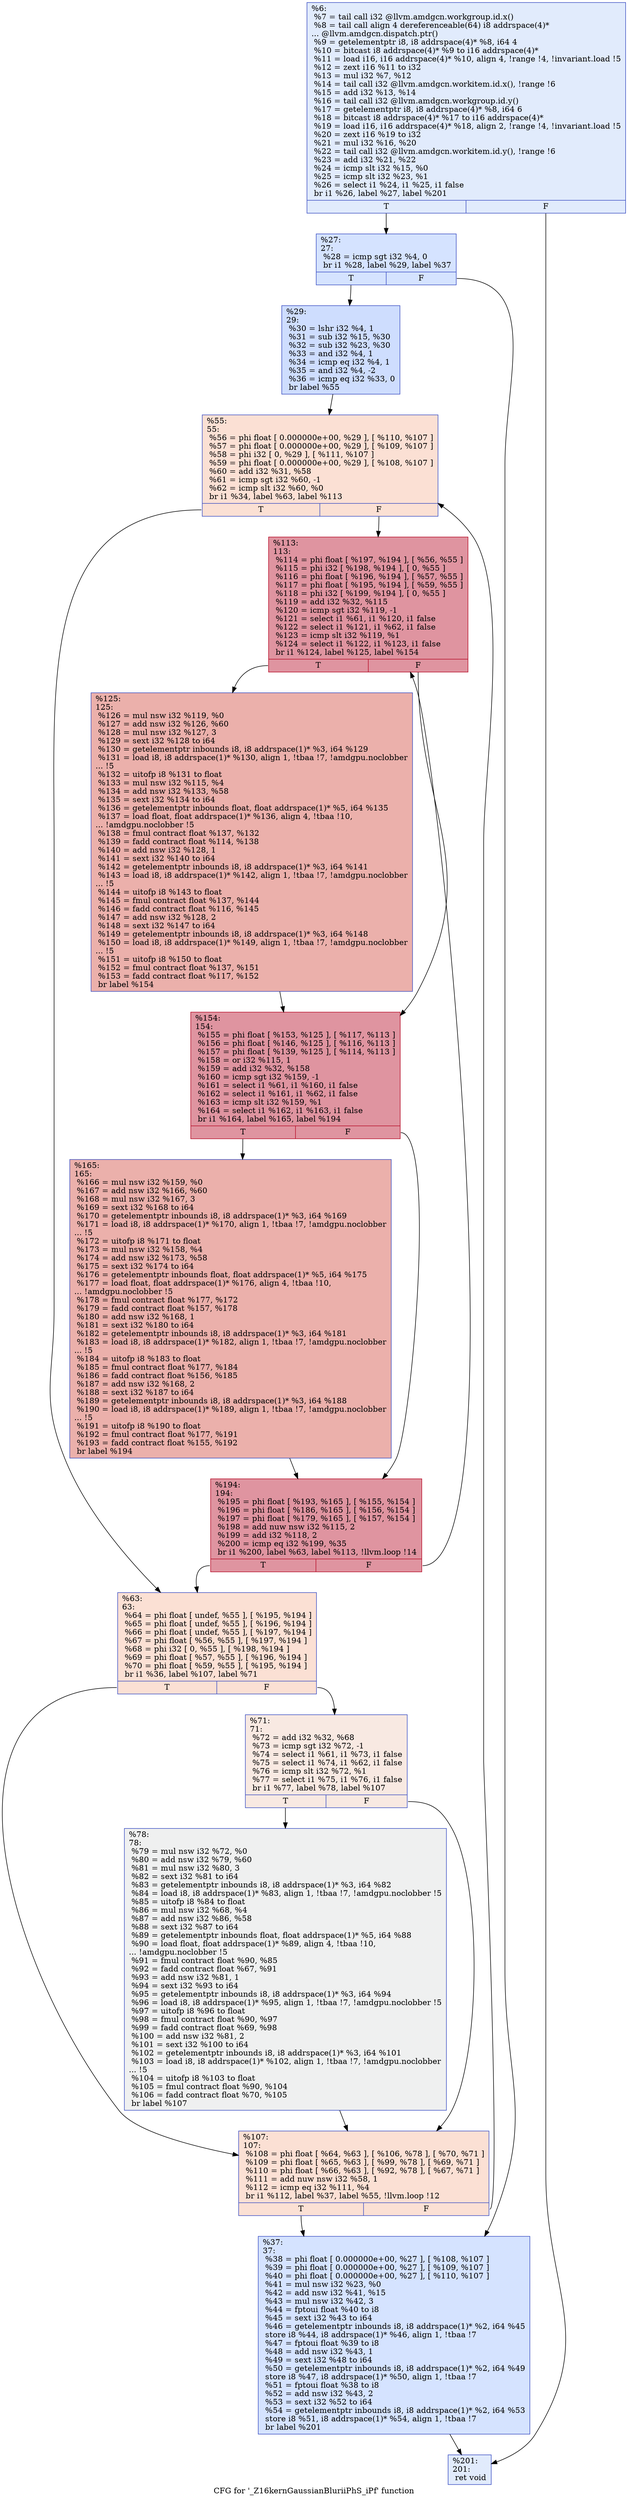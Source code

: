 digraph "CFG for '_Z16kernGaussianBluriiPhS_iPf' function" {
	label="CFG for '_Z16kernGaussianBluriiPhS_iPf' function";

	Node0x47912e0 [shape=record,color="#3d50c3ff", style=filled, fillcolor="#bbd1f870",label="{%6:\l  %7 = tail call i32 @llvm.amdgcn.workgroup.id.x()\l  %8 = tail call align 4 dereferenceable(64) i8 addrspace(4)*\l... @llvm.amdgcn.dispatch.ptr()\l  %9 = getelementptr i8, i8 addrspace(4)* %8, i64 4\l  %10 = bitcast i8 addrspace(4)* %9 to i16 addrspace(4)*\l  %11 = load i16, i16 addrspace(4)* %10, align 4, !range !4, !invariant.load !5\l  %12 = zext i16 %11 to i32\l  %13 = mul i32 %7, %12\l  %14 = tail call i32 @llvm.amdgcn.workitem.id.x(), !range !6\l  %15 = add i32 %13, %14\l  %16 = tail call i32 @llvm.amdgcn.workgroup.id.y()\l  %17 = getelementptr i8, i8 addrspace(4)* %8, i64 6\l  %18 = bitcast i8 addrspace(4)* %17 to i16 addrspace(4)*\l  %19 = load i16, i16 addrspace(4)* %18, align 2, !range !4, !invariant.load !5\l  %20 = zext i16 %19 to i32\l  %21 = mul i32 %16, %20\l  %22 = tail call i32 @llvm.amdgcn.workitem.id.y(), !range !6\l  %23 = add i32 %21, %22\l  %24 = icmp slt i32 %15, %0\l  %25 = icmp slt i32 %23, %1\l  %26 = select i1 %24, i1 %25, i1 false\l  br i1 %26, label %27, label %201\l|{<s0>T|<s1>F}}"];
	Node0x47912e0:s0 -> Node0x4794d60;
	Node0x47912e0:s1 -> Node0x4794df0;
	Node0x4794d60 [shape=record,color="#3d50c3ff", style=filled, fillcolor="#a1c0ff70",label="{%27:\l27:                                               \l  %28 = icmp sgt i32 %4, 0\l  br i1 %28, label %29, label %37\l|{<s0>T|<s1>F}}"];
	Node0x4794d60:s0 -> Node0x4794ff0;
	Node0x4794d60:s1 -> Node0x4795040;
	Node0x4794ff0 [shape=record,color="#3d50c3ff", style=filled, fillcolor="#8fb1fe70",label="{%29:\l29:                                               \l  %30 = lshr i32 %4, 1\l  %31 = sub i32 %15, %30\l  %32 = sub i32 %23, %30\l  %33 = and i32 %4, 1\l  %34 = icmp eq i32 %4, 1\l  %35 = and i32 %4, -2\l  %36 = icmp eq i32 %33, 0\l  br label %55\l}"];
	Node0x4794ff0 -> Node0x47933c0;
	Node0x4795040 [shape=record,color="#3d50c3ff", style=filled, fillcolor="#a1c0ff70",label="{%37:\l37:                                               \l  %38 = phi float [ 0.000000e+00, %27 ], [ %108, %107 ]\l  %39 = phi float [ 0.000000e+00, %27 ], [ %109, %107 ]\l  %40 = phi float [ 0.000000e+00, %27 ], [ %110, %107 ]\l  %41 = mul nsw i32 %23, %0\l  %42 = add nsw i32 %41, %15\l  %43 = mul nsw i32 %42, 3\l  %44 = fptoui float %40 to i8\l  %45 = sext i32 %43 to i64\l  %46 = getelementptr inbounds i8, i8 addrspace(1)* %2, i64 %45\l  store i8 %44, i8 addrspace(1)* %46, align 1, !tbaa !7\l  %47 = fptoui float %39 to i8\l  %48 = add nsw i32 %43, 1\l  %49 = sext i32 %48 to i64\l  %50 = getelementptr inbounds i8, i8 addrspace(1)* %2, i64 %49\l  store i8 %47, i8 addrspace(1)* %50, align 1, !tbaa !7\l  %51 = fptoui float %38 to i8\l  %52 = add nsw i32 %43, 2\l  %53 = sext i32 %52 to i64\l  %54 = getelementptr inbounds i8, i8 addrspace(1)* %2, i64 %53\l  store i8 %51, i8 addrspace(1)* %54, align 1, !tbaa !7\l  br label %201\l}"];
	Node0x4795040 -> Node0x4794df0;
	Node0x47933c0 [shape=record,color="#3d50c3ff", style=filled, fillcolor="#f7b99e70",label="{%55:\l55:                                               \l  %56 = phi float [ 0.000000e+00, %29 ], [ %110, %107 ]\l  %57 = phi float [ 0.000000e+00, %29 ], [ %109, %107 ]\l  %58 = phi i32 [ 0, %29 ], [ %111, %107 ]\l  %59 = phi float [ 0.000000e+00, %29 ], [ %108, %107 ]\l  %60 = add i32 %31, %58\l  %61 = icmp sgt i32 %60, -1\l  %62 = icmp slt i32 %60, %0\l  br i1 %34, label %63, label %113\l|{<s0>T|<s1>F}}"];
	Node0x47933c0:s0 -> Node0x4797b80;
	Node0x47933c0:s1 -> Node0x4797c10;
	Node0x4797b80 [shape=record,color="#3d50c3ff", style=filled, fillcolor="#f7b99e70",label="{%63:\l63:                                               \l  %64 = phi float [ undef, %55 ], [ %195, %194 ]\l  %65 = phi float [ undef, %55 ], [ %196, %194 ]\l  %66 = phi float [ undef, %55 ], [ %197, %194 ]\l  %67 = phi float [ %56, %55 ], [ %197, %194 ]\l  %68 = phi i32 [ 0, %55 ], [ %198, %194 ]\l  %69 = phi float [ %57, %55 ], [ %196, %194 ]\l  %70 = phi float [ %59, %55 ], [ %195, %194 ]\l  br i1 %36, label %107, label %71\l|{<s0>T|<s1>F}}"];
	Node0x4797b80:s0 -> Node0x4796210;
	Node0x4797b80:s1 -> Node0x4798a50;
	Node0x4798a50 [shape=record,color="#3d50c3ff", style=filled, fillcolor="#efcebd70",label="{%71:\l71:                                               \l  %72 = add i32 %32, %68\l  %73 = icmp sgt i32 %72, -1\l  %74 = select i1 %61, i1 %73, i1 false\l  %75 = select i1 %74, i1 %62, i1 false\l  %76 = icmp slt i32 %72, %1\l  %77 = select i1 %75, i1 %76, i1 false\l  br i1 %77, label %78, label %107\l|{<s0>T|<s1>F}}"];
	Node0x4798a50:s0 -> Node0x4798f50;
	Node0x4798a50:s1 -> Node0x4796210;
	Node0x4798f50 [shape=record,color="#3d50c3ff", style=filled, fillcolor="#dbdcde70",label="{%78:\l78:                                               \l  %79 = mul nsw i32 %72, %0\l  %80 = add nsw i32 %79, %60\l  %81 = mul nsw i32 %80, 3\l  %82 = sext i32 %81 to i64\l  %83 = getelementptr inbounds i8, i8 addrspace(1)* %3, i64 %82\l  %84 = load i8, i8 addrspace(1)* %83, align 1, !tbaa !7, !amdgpu.noclobber !5\l  %85 = uitofp i8 %84 to float\l  %86 = mul nsw i32 %68, %4\l  %87 = add nsw i32 %86, %58\l  %88 = sext i32 %87 to i64\l  %89 = getelementptr inbounds float, float addrspace(1)* %5, i64 %88\l  %90 = load float, float addrspace(1)* %89, align 4, !tbaa !10,\l... !amdgpu.noclobber !5\l  %91 = fmul contract float %90, %85\l  %92 = fadd contract float %67, %91\l  %93 = add nsw i32 %81, 1\l  %94 = sext i32 %93 to i64\l  %95 = getelementptr inbounds i8, i8 addrspace(1)* %3, i64 %94\l  %96 = load i8, i8 addrspace(1)* %95, align 1, !tbaa !7, !amdgpu.noclobber !5\l  %97 = uitofp i8 %96 to float\l  %98 = fmul contract float %90, %97\l  %99 = fadd contract float %69, %98\l  %100 = add nsw i32 %81, 2\l  %101 = sext i32 %100 to i64\l  %102 = getelementptr inbounds i8, i8 addrspace(1)* %3, i64 %101\l  %103 = load i8, i8 addrspace(1)* %102, align 1, !tbaa !7, !amdgpu.noclobber\l... !5\l  %104 = uitofp i8 %103 to float\l  %105 = fmul contract float %90, %104\l  %106 = fadd contract float %70, %105\l  br label %107\l}"];
	Node0x4798f50 -> Node0x4796210;
	Node0x4796210 [shape=record,color="#3d50c3ff", style=filled, fillcolor="#f7b99e70",label="{%107:\l107:                                              \l  %108 = phi float [ %64, %63 ], [ %106, %78 ], [ %70, %71 ]\l  %109 = phi float [ %65, %63 ], [ %99, %78 ], [ %69, %71 ]\l  %110 = phi float [ %66, %63 ], [ %92, %78 ], [ %67, %71 ]\l  %111 = add nuw nsw i32 %58, 1\l  %112 = icmp eq i32 %111, %4\l  br i1 %112, label %37, label %55, !llvm.loop !12\l|{<s0>T|<s1>F}}"];
	Node0x4796210:s0 -> Node0x4795040;
	Node0x4796210:s1 -> Node0x47933c0;
	Node0x4797c10 [shape=record,color="#b70d28ff", style=filled, fillcolor="#b70d2870",label="{%113:\l113:                                              \l  %114 = phi float [ %197, %194 ], [ %56, %55 ]\l  %115 = phi i32 [ %198, %194 ], [ 0, %55 ]\l  %116 = phi float [ %196, %194 ], [ %57, %55 ]\l  %117 = phi float [ %195, %194 ], [ %59, %55 ]\l  %118 = phi i32 [ %199, %194 ], [ 0, %55 ]\l  %119 = add i32 %32, %115\l  %120 = icmp sgt i32 %119, -1\l  %121 = select i1 %61, i1 %120, i1 false\l  %122 = select i1 %121, i1 %62, i1 false\l  %123 = icmp slt i32 %119, %1\l  %124 = select i1 %122, i1 %123, i1 false\l  br i1 %124, label %125, label %154\l|{<s0>T|<s1>F}}"];
	Node0x4797c10:s0 -> Node0x479adc0;
	Node0x4797c10:s1 -> Node0x479ae10;
	Node0x479adc0 [shape=record,color="#3d50c3ff", style=filled, fillcolor="#d24b4070",label="{%125:\l125:                                              \l  %126 = mul nsw i32 %119, %0\l  %127 = add nsw i32 %126, %60\l  %128 = mul nsw i32 %127, 3\l  %129 = sext i32 %128 to i64\l  %130 = getelementptr inbounds i8, i8 addrspace(1)* %3, i64 %129\l  %131 = load i8, i8 addrspace(1)* %130, align 1, !tbaa !7, !amdgpu.noclobber\l... !5\l  %132 = uitofp i8 %131 to float\l  %133 = mul nsw i32 %115, %4\l  %134 = add nsw i32 %133, %58\l  %135 = sext i32 %134 to i64\l  %136 = getelementptr inbounds float, float addrspace(1)* %5, i64 %135\l  %137 = load float, float addrspace(1)* %136, align 4, !tbaa !10,\l... !amdgpu.noclobber !5\l  %138 = fmul contract float %137, %132\l  %139 = fadd contract float %114, %138\l  %140 = add nsw i32 %128, 1\l  %141 = sext i32 %140 to i64\l  %142 = getelementptr inbounds i8, i8 addrspace(1)* %3, i64 %141\l  %143 = load i8, i8 addrspace(1)* %142, align 1, !tbaa !7, !amdgpu.noclobber\l... !5\l  %144 = uitofp i8 %143 to float\l  %145 = fmul contract float %137, %144\l  %146 = fadd contract float %116, %145\l  %147 = add nsw i32 %128, 2\l  %148 = sext i32 %147 to i64\l  %149 = getelementptr inbounds i8, i8 addrspace(1)* %3, i64 %148\l  %150 = load i8, i8 addrspace(1)* %149, align 1, !tbaa !7, !amdgpu.noclobber\l... !5\l  %151 = uitofp i8 %150 to float\l  %152 = fmul contract float %137, %151\l  %153 = fadd contract float %117, %152\l  br label %154\l}"];
	Node0x479adc0 -> Node0x479ae10;
	Node0x479ae10 [shape=record,color="#b70d28ff", style=filled, fillcolor="#b70d2870",label="{%154:\l154:                                              \l  %155 = phi float [ %153, %125 ], [ %117, %113 ]\l  %156 = phi float [ %146, %125 ], [ %116, %113 ]\l  %157 = phi float [ %139, %125 ], [ %114, %113 ]\l  %158 = or i32 %115, 1\l  %159 = add i32 %32, %158\l  %160 = icmp sgt i32 %159, -1\l  %161 = select i1 %61, i1 %160, i1 false\l  %162 = select i1 %161, i1 %62, i1 false\l  %163 = icmp slt i32 %159, %1\l  %164 = select i1 %162, i1 %163, i1 false\l  br i1 %164, label %165, label %194\l|{<s0>T|<s1>F}}"];
	Node0x479ae10:s0 -> Node0x479cf40;
	Node0x479ae10:s1 -> Node0x47981a0;
	Node0x479cf40 [shape=record,color="#3d50c3ff", style=filled, fillcolor="#d24b4070",label="{%165:\l165:                                              \l  %166 = mul nsw i32 %159, %0\l  %167 = add nsw i32 %166, %60\l  %168 = mul nsw i32 %167, 3\l  %169 = sext i32 %168 to i64\l  %170 = getelementptr inbounds i8, i8 addrspace(1)* %3, i64 %169\l  %171 = load i8, i8 addrspace(1)* %170, align 1, !tbaa !7, !amdgpu.noclobber\l... !5\l  %172 = uitofp i8 %171 to float\l  %173 = mul nsw i32 %158, %4\l  %174 = add nsw i32 %173, %58\l  %175 = sext i32 %174 to i64\l  %176 = getelementptr inbounds float, float addrspace(1)* %5, i64 %175\l  %177 = load float, float addrspace(1)* %176, align 4, !tbaa !10,\l... !amdgpu.noclobber !5\l  %178 = fmul contract float %177, %172\l  %179 = fadd contract float %157, %178\l  %180 = add nsw i32 %168, 1\l  %181 = sext i32 %180 to i64\l  %182 = getelementptr inbounds i8, i8 addrspace(1)* %3, i64 %181\l  %183 = load i8, i8 addrspace(1)* %182, align 1, !tbaa !7, !amdgpu.noclobber\l... !5\l  %184 = uitofp i8 %183 to float\l  %185 = fmul contract float %177, %184\l  %186 = fadd contract float %156, %185\l  %187 = add nsw i32 %168, 2\l  %188 = sext i32 %187 to i64\l  %189 = getelementptr inbounds i8, i8 addrspace(1)* %3, i64 %188\l  %190 = load i8, i8 addrspace(1)* %189, align 1, !tbaa !7, !amdgpu.noclobber\l... !5\l  %191 = uitofp i8 %190 to float\l  %192 = fmul contract float %177, %191\l  %193 = fadd contract float %155, %192\l  br label %194\l}"];
	Node0x479cf40 -> Node0x47981a0;
	Node0x47981a0 [shape=record,color="#b70d28ff", style=filled, fillcolor="#b70d2870",label="{%194:\l194:                                              \l  %195 = phi float [ %193, %165 ], [ %155, %154 ]\l  %196 = phi float [ %186, %165 ], [ %156, %154 ]\l  %197 = phi float [ %179, %165 ], [ %157, %154 ]\l  %198 = add nuw nsw i32 %115, 2\l  %199 = add i32 %118, 2\l  %200 = icmp eq i32 %199, %35\l  br i1 %200, label %63, label %113, !llvm.loop !14\l|{<s0>T|<s1>F}}"];
	Node0x47981a0:s0 -> Node0x4797b80;
	Node0x47981a0:s1 -> Node0x4797c10;
	Node0x4794df0 [shape=record,color="#3d50c3ff", style=filled, fillcolor="#bbd1f870",label="{%201:\l201:                                              \l  ret void\l}"];
}
